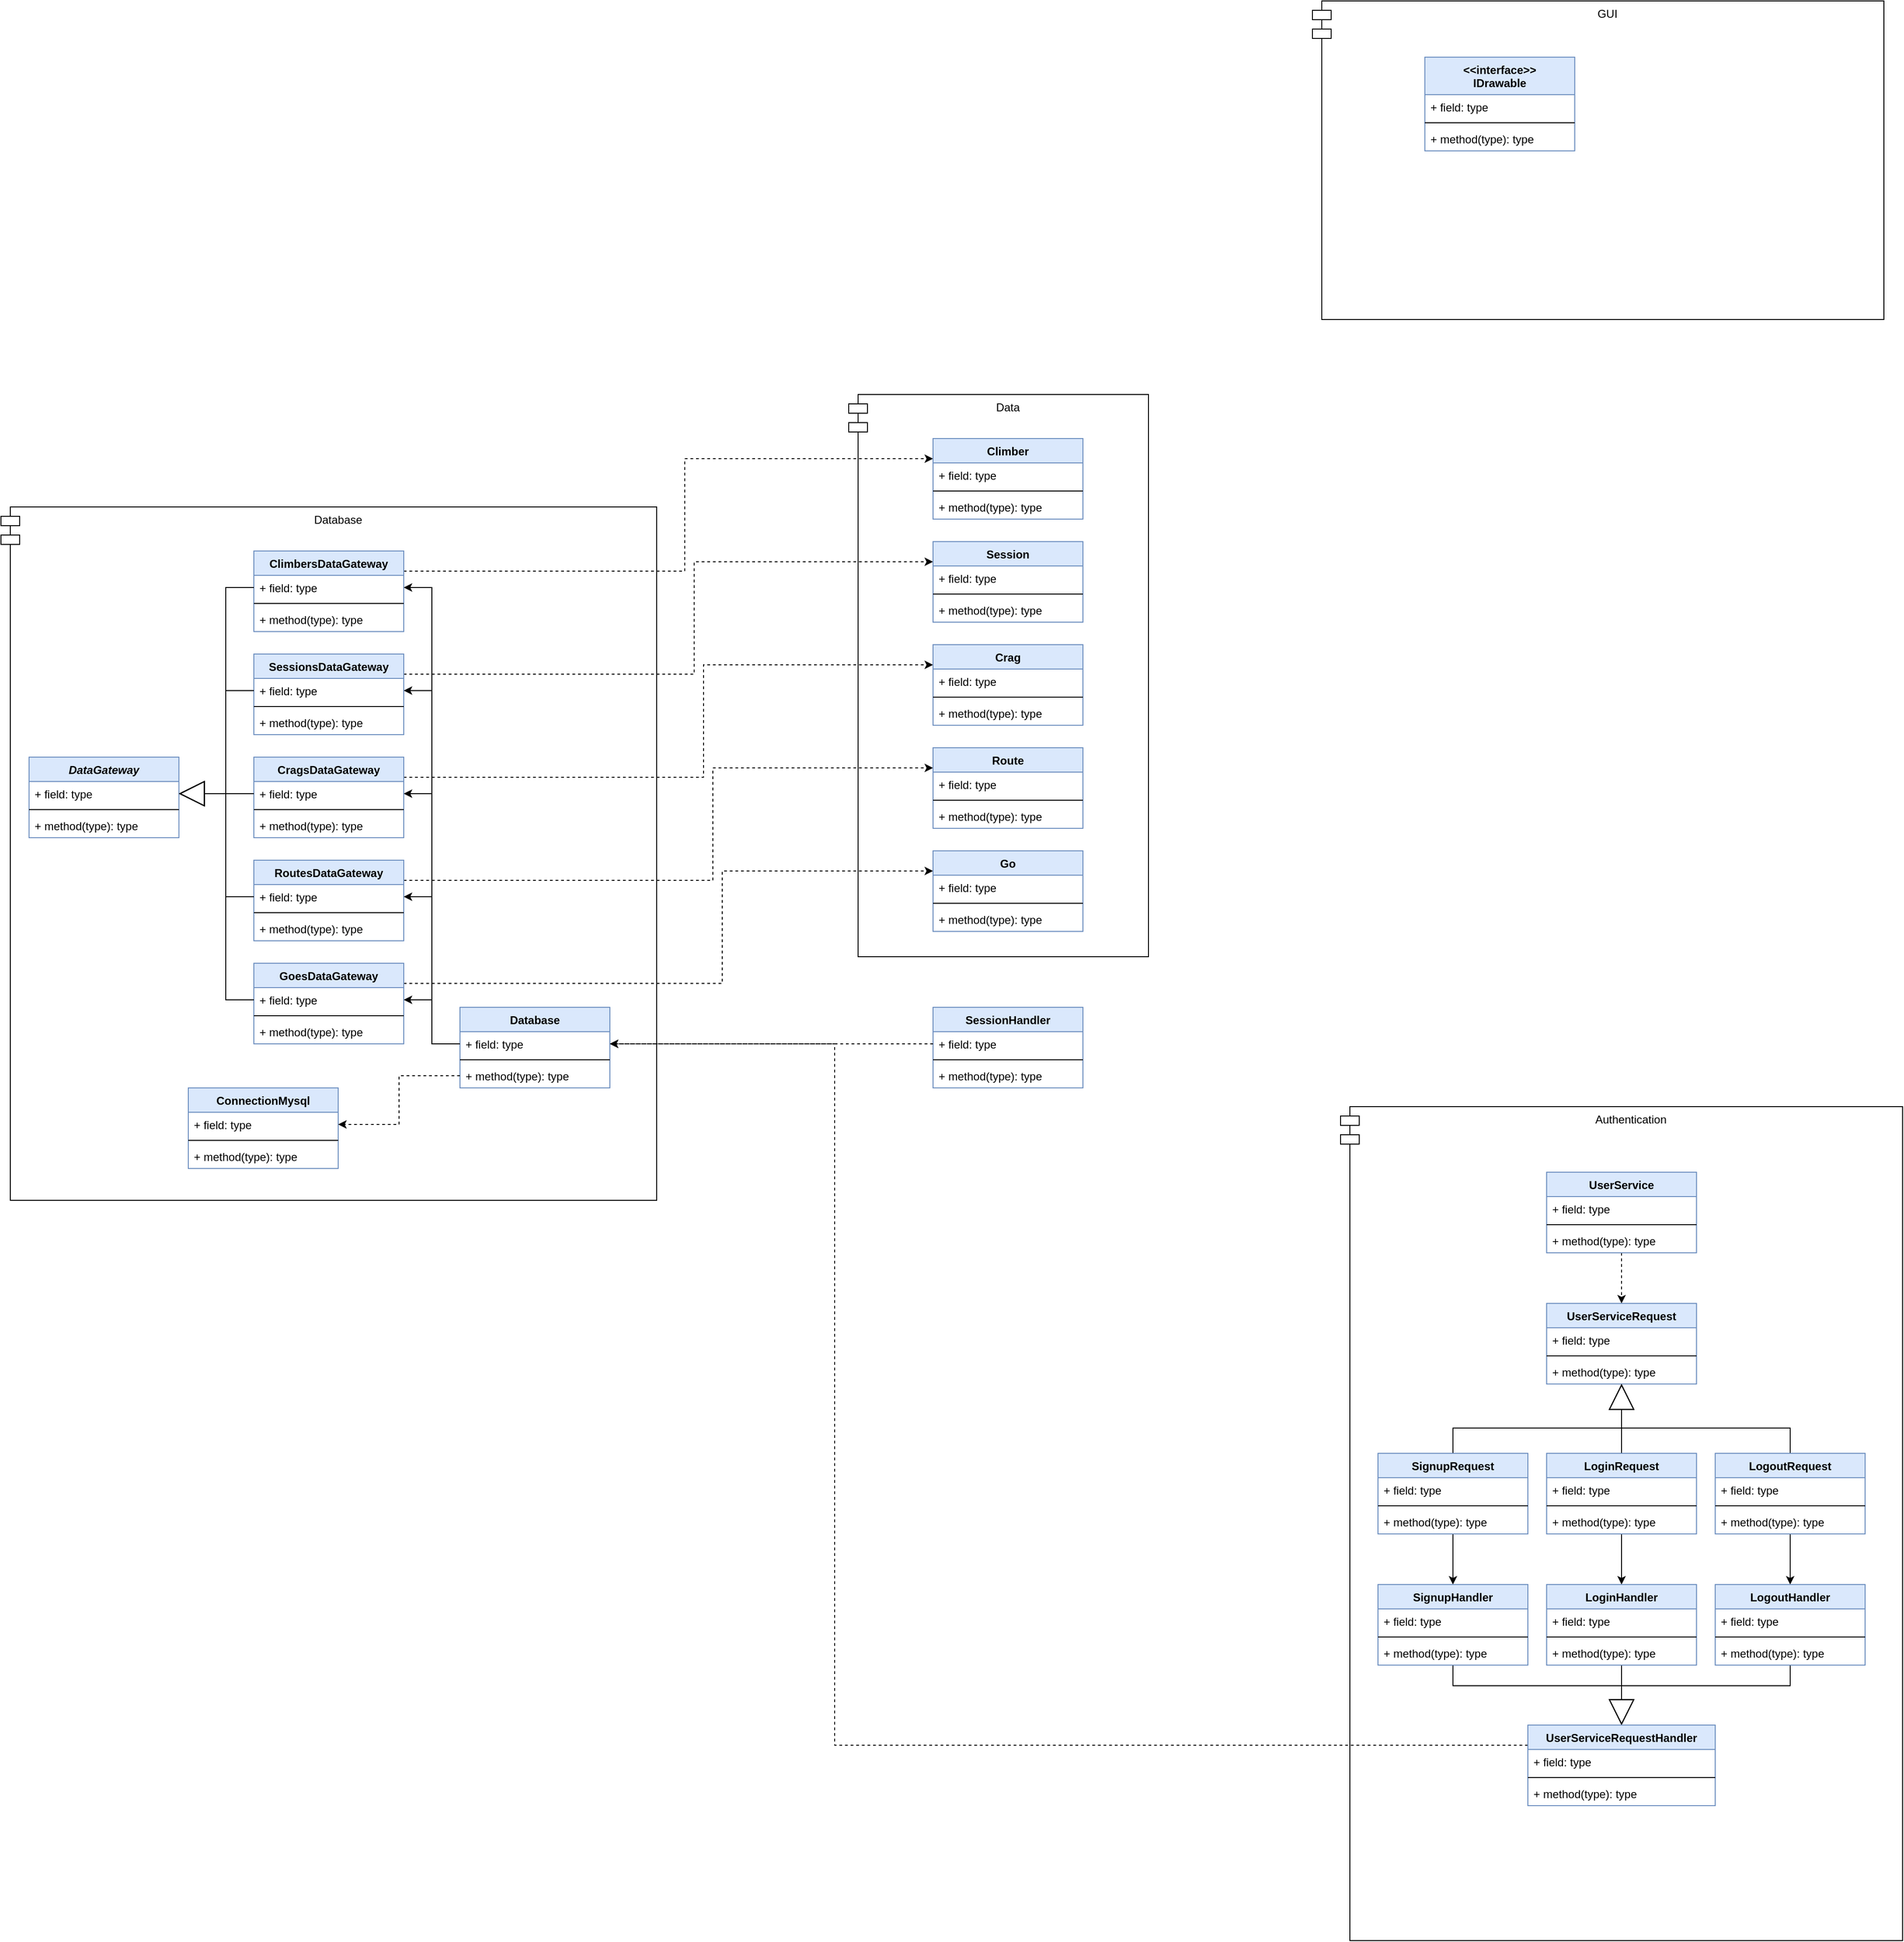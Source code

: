 <mxfile version="15.8.4" type="device"><diagram id="4JObgQj2p5m1j5Q_oJ6V" name="Page-1"><mxGraphModel dx="1673" dy="2165" grid="1" gridSize="10" guides="1" tooltips="1" connect="1" arrows="1" fold="1" page="1" pageScale="1" pageWidth="850" pageHeight="1100" math="0" shadow="0"><root><mxCell id="0"/><mxCell id="1" parent="0"/><mxCell id="AR2UpIJxmy1bKvxdWXGc-30" value="Authentication" style="shape=module;align=left;spacingLeft=20;align=center;verticalAlign=top;" vertex="1" parent="1"><mxGeometry x="1480" y="880" width="600" height="890" as="geometry"/></mxCell><mxCell id="R24KRd5mJCclNhq1jbsM-69" value="Data" style="shape=module;align=left;spacingLeft=20;align=center;verticalAlign=top;" parent="1" vertex="1"><mxGeometry x="955" y="120" width="320" height="600" as="geometry"/></mxCell><mxCell id="R24KRd5mJCclNhq1jbsM-46" value="Database" style="shape=module;align=left;spacingLeft=20;align=center;verticalAlign=top;" parent="1" vertex="1"><mxGeometry x="50" y="240" width="700" height="740" as="geometry"/></mxCell><mxCell id="R24KRd5mJCclNhq1jbsM-1" value="ConnectionMysql" style="swimlane;fontStyle=1;align=center;verticalAlign=top;childLayout=stackLayout;horizontal=1;startSize=26;horizontalStack=0;resizeParent=1;resizeParentMax=0;resizeLast=0;collapsible=1;marginBottom=0;fillColor=#dae8fc;strokeColor=#6c8ebf;" parent="1" vertex="1"><mxGeometry x="250" y="860" width="160" height="86" as="geometry"/></mxCell><mxCell id="R24KRd5mJCclNhq1jbsM-2" value="+ field: type" style="text;strokeColor=none;fillColor=none;align=left;verticalAlign=top;spacingLeft=4;spacingRight=4;overflow=hidden;rotatable=0;points=[[0,0.5],[1,0.5]];portConstraint=eastwest;" parent="R24KRd5mJCclNhq1jbsM-1" vertex="1"><mxGeometry y="26" width="160" height="26" as="geometry"/></mxCell><mxCell id="R24KRd5mJCclNhq1jbsM-3" value="" style="line;strokeWidth=1;fillColor=none;align=left;verticalAlign=middle;spacingTop=-1;spacingLeft=3;spacingRight=3;rotatable=0;labelPosition=right;points=[];portConstraint=eastwest;" parent="R24KRd5mJCclNhq1jbsM-1" vertex="1"><mxGeometry y="52" width="160" height="8" as="geometry"/></mxCell><mxCell id="R24KRd5mJCclNhq1jbsM-4" value="+ method(type): type" style="text;strokeColor=none;fillColor=none;align=left;verticalAlign=top;spacingLeft=4;spacingRight=4;overflow=hidden;rotatable=0;points=[[0,0.5],[1,0.5]];portConstraint=eastwest;" parent="R24KRd5mJCclNhq1jbsM-1" vertex="1"><mxGeometry y="60" width="160" height="26" as="geometry"/></mxCell><mxCell id="R24KRd5mJCclNhq1jbsM-5" value="DataGateway" style="swimlane;fontStyle=3;align=center;verticalAlign=top;childLayout=stackLayout;horizontal=1;startSize=26;horizontalStack=0;resizeParent=1;resizeParentMax=0;resizeLast=0;collapsible=1;marginBottom=0;fillColor=#dae8fc;strokeColor=#6c8ebf;" parent="1" vertex="1"><mxGeometry x="80" y="507" width="160" height="86" as="geometry"/></mxCell><mxCell id="R24KRd5mJCclNhq1jbsM-6" value="+ field: type" style="text;strokeColor=none;fillColor=none;align=left;verticalAlign=top;spacingLeft=4;spacingRight=4;overflow=hidden;rotatable=0;points=[[0,0.5],[1,0.5]];portConstraint=eastwest;" parent="R24KRd5mJCclNhq1jbsM-5" vertex="1"><mxGeometry y="26" width="160" height="26" as="geometry"/></mxCell><mxCell id="R24KRd5mJCclNhq1jbsM-7" value="" style="line;strokeWidth=1;fillColor=none;align=left;verticalAlign=middle;spacingTop=-1;spacingLeft=3;spacingRight=3;rotatable=0;labelPosition=right;points=[];portConstraint=eastwest;" parent="R24KRd5mJCclNhq1jbsM-5" vertex="1"><mxGeometry y="52" width="160" height="8" as="geometry"/></mxCell><mxCell id="R24KRd5mJCclNhq1jbsM-8" value="+ method(type): type" style="text;strokeColor=none;fillColor=none;align=left;verticalAlign=top;spacingLeft=4;spacingRight=4;overflow=hidden;rotatable=0;points=[[0,0.5],[1,0.5]];portConstraint=eastwest;" parent="R24KRd5mJCclNhq1jbsM-5" vertex="1"><mxGeometry y="60" width="160" height="26" as="geometry"/></mxCell><mxCell id="R24KRd5mJCclNhq1jbsM-80" style="edgeStyle=orthogonalEdgeStyle;rounded=0;orthogonalLoop=1;jettySize=auto;html=1;exitX=1;exitY=0.25;exitDx=0;exitDy=0;entryX=0;entryY=0.25;entryDx=0;entryDy=0;dashed=1;endArrow=classic;endFill=1;endSize=6;" parent="1" source="R24KRd5mJCclNhq1jbsM-9" target="R24KRd5mJCclNhq1jbsM-49" edge="1"><mxGeometry relative="1" as="geometry"><Array as="points"><mxPoint x="780" y="309"/><mxPoint x="780" y="189"/></Array></mxGeometry></mxCell><mxCell id="R24KRd5mJCclNhq1jbsM-9" value="ClimbersDataGateway" style="swimlane;fontStyle=1;align=center;verticalAlign=top;childLayout=stackLayout;horizontal=1;startSize=26;horizontalStack=0;resizeParent=1;resizeParentMax=0;resizeLast=0;collapsible=1;marginBottom=0;fillColor=#dae8fc;strokeColor=#6c8ebf;" parent="1" vertex="1"><mxGeometry x="320" y="287" width="160" height="86" as="geometry"/></mxCell><mxCell id="R24KRd5mJCclNhq1jbsM-10" value="+ field: type" style="text;strokeColor=none;fillColor=none;align=left;verticalAlign=top;spacingLeft=4;spacingRight=4;overflow=hidden;rotatable=0;points=[[0,0.5],[1,0.5]];portConstraint=eastwest;" parent="R24KRd5mJCclNhq1jbsM-9" vertex="1"><mxGeometry y="26" width="160" height="26" as="geometry"/></mxCell><mxCell id="R24KRd5mJCclNhq1jbsM-11" value="" style="line;strokeWidth=1;fillColor=none;align=left;verticalAlign=middle;spacingTop=-1;spacingLeft=3;spacingRight=3;rotatable=0;labelPosition=right;points=[];portConstraint=eastwest;" parent="R24KRd5mJCclNhq1jbsM-9" vertex="1"><mxGeometry y="52" width="160" height="8" as="geometry"/></mxCell><mxCell id="R24KRd5mJCclNhq1jbsM-12" value="+ method(type): type" style="text;strokeColor=none;fillColor=none;align=left;verticalAlign=top;spacingLeft=4;spacingRight=4;overflow=hidden;rotatable=0;points=[[0,0.5],[1,0.5]];portConstraint=eastwest;" parent="R24KRd5mJCclNhq1jbsM-9" vertex="1"><mxGeometry y="60" width="160" height="26" as="geometry"/></mxCell><mxCell id="R24KRd5mJCclNhq1jbsM-79" style="edgeStyle=orthogonalEdgeStyle;rounded=0;orthogonalLoop=1;jettySize=auto;html=1;exitX=1;exitY=0.25;exitDx=0;exitDy=0;entryX=0;entryY=0.25;entryDx=0;entryDy=0;dashed=1;endArrow=classic;endFill=1;endSize=6;" parent="1" source="R24KRd5mJCclNhq1jbsM-13" target="R24KRd5mJCclNhq1jbsM-53" edge="1"><mxGeometry relative="1" as="geometry"><Array as="points"><mxPoint x="790" y="419"/><mxPoint x="790" y="299"/></Array></mxGeometry></mxCell><mxCell id="R24KRd5mJCclNhq1jbsM-13" value="SessionsDataGateway" style="swimlane;fontStyle=1;align=center;verticalAlign=top;childLayout=stackLayout;horizontal=1;startSize=26;horizontalStack=0;resizeParent=1;resizeParentMax=0;resizeLast=0;collapsible=1;marginBottom=0;fillColor=#dae8fc;strokeColor=#6c8ebf;" parent="1" vertex="1"><mxGeometry x="320" y="397" width="160" height="86" as="geometry"/></mxCell><mxCell id="R24KRd5mJCclNhq1jbsM-14" value="+ field: type" style="text;strokeColor=none;fillColor=none;align=left;verticalAlign=top;spacingLeft=4;spacingRight=4;overflow=hidden;rotatable=0;points=[[0,0.5],[1,0.5]];portConstraint=eastwest;" parent="R24KRd5mJCclNhq1jbsM-13" vertex="1"><mxGeometry y="26" width="160" height="26" as="geometry"/></mxCell><mxCell id="R24KRd5mJCclNhq1jbsM-15" value="" style="line;strokeWidth=1;fillColor=none;align=left;verticalAlign=middle;spacingTop=-1;spacingLeft=3;spacingRight=3;rotatable=0;labelPosition=right;points=[];portConstraint=eastwest;" parent="R24KRd5mJCclNhq1jbsM-13" vertex="1"><mxGeometry y="52" width="160" height="8" as="geometry"/></mxCell><mxCell id="R24KRd5mJCclNhq1jbsM-16" value="+ method(type): type" style="text;strokeColor=none;fillColor=none;align=left;verticalAlign=top;spacingLeft=4;spacingRight=4;overflow=hidden;rotatable=0;points=[[0,0.5],[1,0.5]];portConstraint=eastwest;" parent="R24KRd5mJCclNhq1jbsM-13" vertex="1"><mxGeometry y="60" width="160" height="26" as="geometry"/></mxCell><mxCell id="R24KRd5mJCclNhq1jbsM-78" style="edgeStyle=orthogonalEdgeStyle;rounded=0;orthogonalLoop=1;jettySize=auto;html=1;exitX=1;exitY=0.25;exitDx=0;exitDy=0;entryX=0;entryY=0.25;entryDx=0;entryDy=0;dashed=1;endArrow=classic;endFill=1;endSize=6;" parent="1" source="R24KRd5mJCclNhq1jbsM-18" target="R24KRd5mJCclNhq1jbsM-57" edge="1"><mxGeometry relative="1" as="geometry"><Array as="points"><mxPoint x="800" y="529"/><mxPoint x="800" y="409"/></Array></mxGeometry></mxCell><mxCell id="R24KRd5mJCclNhq1jbsM-18" value="CragsDataGateway" style="swimlane;fontStyle=1;align=center;verticalAlign=top;childLayout=stackLayout;horizontal=1;startSize=26;horizontalStack=0;resizeParent=1;resizeParentMax=0;resizeLast=0;collapsible=1;marginBottom=0;fillColor=#dae8fc;strokeColor=#6c8ebf;" parent="1" vertex="1"><mxGeometry x="320" y="507" width="160" height="86" as="geometry"/></mxCell><mxCell id="R24KRd5mJCclNhq1jbsM-19" value="+ field: type" style="text;strokeColor=none;fillColor=none;align=left;verticalAlign=top;spacingLeft=4;spacingRight=4;overflow=hidden;rotatable=0;points=[[0,0.5],[1,0.5]];portConstraint=eastwest;" parent="R24KRd5mJCclNhq1jbsM-18" vertex="1"><mxGeometry y="26" width="160" height="26" as="geometry"/></mxCell><mxCell id="R24KRd5mJCclNhq1jbsM-20" value="" style="line;strokeWidth=1;fillColor=none;align=left;verticalAlign=middle;spacingTop=-1;spacingLeft=3;spacingRight=3;rotatable=0;labelPosition=right;points=[];portConstraint=eastwest;" parent="R24KRd5mJCclNhq1jbsM-18" vertex="1"><mxGeometry y="52" width="160" height="8" as="geometry"/></mxCell><mxCell id="R24KRd5mJCclNhq1jbsM-21" value="+ method(type): type" style="text;strokeColor=none;fillColor=none;align=left;verticalAlign=top;spacingLeft=4;spacingRight=4;overflow=hidden;rotatable=0;points=[[0,0.5],[1,0.5]];portConstraint=eastwest;" parent="R24KRd5mJCclNhq1jbsM-18" vertex="1"><mxGeometry y="60" width="160" height="26" as="geometry"/></mxCell><mxCell id="R24KRd5mJCclNhq1jbsM-77" style="edgeStyle=orthogonalEdgeStyle;rounded=0;orthogonalLoop=1;jettySize=auto;html=1;exitX=1;exitY=0.25;exitDx=0;exitDy=0;entryX=0;entryY=0.25;entryDx=0;entryDy=0;dashed=1;endArrow=classic;endFill=1;endSize=6;" parent="1" source="R24KRd5mJCclNhq1jbsM-22" target="R24KRd5mJCclNhq1jbsM-61" edge="1"><mxGeometry relative="1" as="geometry"><Array as="points"><mxPoint x="810" y="639"/><mxPoint x="810" y="519"/></Array></mxGeometry></mxCell><mxCell id="R24KRd5mJCclNhq1jbsM-22" value="RoutesDataGateway" style="swimlane;fontStyle=1;align=center;verticalAlign=top;childLayout=stackLayout;horizontal=1;startSize=26;horizontalStack=0;resizeParent=1;resizeParentMax=0;resizeLast=0;collapsible=1;marginBottom=0;fillColor=#dae8fc;strokeColor=#6c8ebf;" parent="1" vertex="1"><mxGeometry x="320" y="617" width="160" height="86" as="geometry"/></mxCell><mxCell id="R24KRd5mJCclNhq1jbsM-23" value="+ field: type" style="text;strokeColor=none;fillColor=none;align=left;verticalAlign=top;spacingLeft=4;spacingRight=4;overflow=hidden;rotatable=0;points=[[0,0.5],[1,0.5]];portConstraint=eastwest;" parent="R24KRd5mJCclNhq1jbsM-22" vertex="1"><mxGeometry y="26" width="160" height="26" as="geometry"/></mxCell><mxCell id="R24KRd5mJCclNhq1jbsM-24" value="" style="line;strokeWidth=1;fillColor=none;align=left;verticalAlign=middle;spacingTop=-1;spacingLeft=3;spacingRight=3;rotatable=0;labelPosition=right;points=[];portConstraint=eastwest;" parent="R24KRd5mJCclNhq1jbsM-22" vertex="1"><mxGeometry y="52" width="160" height="8" as="geometry"/></mxCell><mxCell id="R24KRd5mJCclNhq1jbsM-25" value="+ method(type): type" style="text;strokeColor=none;fillColor=none;align=left;verticalAlign=top;spacingLeft=4;spacingRight=4;overflow=hidden;rotatable=0;points=[[0,0.5],[1,0.5]];portConstraint=eastwest;" parent="R24KRd5mJCclNhq1jbsM-22" vertex="1"><mxGeometry y="60" width="160" height="26" as="geometry"/></mxCell><mxCell id="R24KRd5mJCclNhq1jbsM-76" style="edgeStyle=orthogonalEdgeStyle;rounded=0;orthogonalLoop=1;jettySize=auto;html=1;exitX=1;exitY=0.25;exitDx=0;exitDy=0;entryX=0;entryY=0.25;entryDx=0;entryDy=0;endArrow=classic;endFill=1;endSize=6;dashed=1;" parent="1" source="R24KRd5mJCclNhq1jbsM-26" target="R24KRd5mJCclNhq1jbsM-65" edge="1"><mxGeometry relative="1" as="geometry"><Array as="points"><mxPoint x="820" y="749"/><mxPoint x="820" y="629"/></Array></mxGeometry></mxCell><mxCell id="R24KRd5mJCclNhq1jbsM-26" value="GoesDataGateway" style="swimlane;fontStyle=1;align=center;verticalAlign=top;childLayout=stackLayout;horizontal=1;startSize=26;horizontalStack=0;resizeParent=1;resizeParentMax=0;resizeLast=0;collapsible=1;marginBottom=0;fillColor=#dae8fc;strokeColor=#6c8ebf;" parent="1" vertex="1"><mxGeometry x="320" y="727" width="160" height="86" as="geometry"/></mxCell><mxCell id="R24KRd5mJCclNhq1jbsM-27" value="+ field: type" style="text;strokeColor=none;fillColor=none;align=left;verticalAlign=top;spacingLeft=4;spacingRight=4;overflow=hidden;rotatable=0;points=[[0,0.5],[1,0.5]];portConstraint=eastwest;" parent="R24KRd5mJCclNhq1jbsM-26" vertex="1"><mxGeometry y="26" width="160" height="26" as="geometry"/></mxCell><mxCell id="R24KRd5mJCclNhq1jbsM-28" value="" style="line;strokeWidth=1;fillColor=none;align=left;verticalAlign=middle;spacingTop=-1;spacingLeft=3;spacingRight=3;rotatable=0;labelPosition=right;points=[];portConstraint=eastwest;" parent="R24KRd5mJCclNhq1jbsM-26" vertex="1"><mxGeometry y="52" width="160" height="8" as="geometry"/></mxCell><mxCell id="R24KRd5mJCclNhq1jbsM-29" value="+ method(type): type" style="text;strokeColor=none;fillColor=none;align=left;verticalAlign=top;spacingLeft=4;spacingRight=4;overflow=hidden;rotatable=0;points=[[0,0.5],[1,0.5]];portConstraint=eastwest;" parent="R24KRd5mJCclNhq1jbsM-26" vertex="1"><mxGeometry y="60" width="160" height="26" as="geometry"/></mxCell><mxCell id="R24KRd5mJCclNhq1jbsM-30" value="Database" style="swimlane;fontStyle=1;align=center;verticalAlign=top;childLayout=stackLayout;horizontal=1;startSize=26;horizontalStack=0;resizeParent=1;resizeParentMax=0;resizeLast=0;collapsible=1;marginBottom=0;fillColor=#dae8fc;strokeColor=#6c8ebf;" parent="1" vertex="1"><mxGeometry x="540" y="774" width="160" height="86" as="geometry"/></mxCell><mxCell id="R24KRd5mJCclNhq1jbsM-31" value="+ field: type" style="text;strokeColor=none;fillColor=none;align=left;verticalAlign=top;spacingLeft=4;spacingRight=4;overflow=hidden;rotatable=0;points=[[0,0.5],[1,0.5]];portConstraint=eastwest;" parent="R24KRd5mJCclNhq1jbsM-30" vertex="1"><mxGeometry y="26" width="160" height="26" as="geometry"/></mxCell><mxCell id="R24KRd5mJCclNhq1jbsM-32" value="" style="line;strokeWidth=1;fillColor=none;align=left;verticalAlign=middle;spacingTop=-1;spacingLeft=3;spacingRight=3;rotatable=0;labelPosition=right;points=[];portConstraint=eastwest;" parent="R24KRd5mJCclNhq1jbsM-30" vertex="1"><mxGeometry y="52" width="160" height="8" as="geometry"/></mxCell><mxCell id="R24KRd5mJCclNhq1jbsM-33" value="+ method(type): type" style="text;strokeColor=none;fillColor=none;align=left;verticalAlign=top;spacingLeft=4;spacingRight=4;overflow=hidden;rotatable=0;points=[[0,0.5],[1,0.5]];portConstraint=eastwest;" parent="R24KRd5mJCclNhq1jbsM-30" vertex="1"><mxGeometry y="60" width="160" height="26" as="geometry"/></mxCell><mxCell id="R24KRd5mJCclNhq1jbsM-34" style="edgeStyle=orthogonalEdgeStyle;rounded=0;orthogonalLoop=1;jettySize=auto;html=1;exitX=0;exitY=0.5;exitDx=0;exitDy=0;entryX=1;entryY=0.5;entryDx=0;entryDy=0;endArrow=block;endFill=0;endSize=25;" parent="1" source="R24KRd5mJCclNhq1jbsM-10" target="R24KRd5mJCclNhq1jbsM-6" edge="1"><mxGeometry relative="1" as="geometry"/></mxCell><mxCell id="R24KRd5mJCclNhq1jbsM-35" style="edgeStyle=orthogonalEdgeStyle;rounded=0;orthogonalLoop=1;jettySize=auto;html=1;exitX=0;exitY=0.5;exitDx=0;exitDy=0;entryX=1;entryY=0.5;entryDx=0;entryDy=0;endArrow=block;endFill=0;endSize=25;" parent="1" source="R24KRd5mJCclNhq1jbsM-14" target="R24KRd5mJCclNhq1jbsM-6" edge="1"><mxGeometry relative="1" as="geometry"/></mxCell><mxCell id="R24KRd5mJCclNhq1jbsM-36" style="edgeStyle=orthogonalEdgeStyle;rounded=0;orthogonalLoop=1;jettySize=auto;html=1;exitX=0;exitY=0.5;exitDx=0;exitDy=0;endArrow=block;endFill=0;endSize=25;" parent="1" source="R24KRd5mJCclNhq1jbsM-19" edge="1"><mxGeometry relative="1" as="geometry"><mxPoint x="240" y="546" as="targetPoint"/></mxGeometry></mxCell><mxCell id="R24KRd5mJCclNhq1jbsM-37" style="edgeStyle=orthogonalEdgeStyle;rounded=0;orthogonalLoop=1;jettySize=auto;html=1;exitX=0;exitY=0.5;exitDx=0;exitDy=0;endArrow=block;endFill=0;endSize=25;" parent="1" source="R24KRd5mJCclNhq1jbsM-23" target="R24KRd5mJCclNhq1jbsM-6" edge="1"><mxGeometry relative="1" as="geometry"/></mxCell><mxCell id="R24KRd5mJCclNhq1jbsM-38" style="edgeStyle=orthogonalEdgeStyle;rounded=0;orthogonalLoop=1;jettySize=auto;html=1;exitX=0;exitY=0.5;exitDx=0;exitDy=0;endArrow=block;endFill=0;endSize=25;" parent="1" source="R24KRd5mJCclNhq1jbsM-27" target="R24KRd5mJCclNhq1jbsM-6" edge="1"><mxGeometry relative="1" as="geometry"/></mxCell><mxCell id="R24KRd5mJCclNhq1jbsM-40" style="edgeStyle=orthogonalEdgeStyle;rounded=0;orthogonalLoop=1;jettySize=auto;html=1;exitX=0;exitY=0.5;exitDx=0;exitDy=0;entryX=1;entryY=0.5;entryDx=0;entryDy=0;endArrow=classic;endFill=1;endSize=6;" parent="1" source="R24KRd5mJCclNhq1jbsM-31" target="R24KRd5mJCclNhq1jbsM-10" edge="1"><mxGeometry relative="1" as="geometry"/></mxCell><mxCell id="R24KRd5mJCclNhq1jbsM-41" style="edgeStyle=orthogonalEdgeStyle;rounded=0;orthogonalLoop=1;jettySize=auto;html=1;exitX=0;exitY=0.5;exitDx=0;exitDy=0;entryX=1;entryY=0.5;entryDx=0;entryDy=0;endArrow=classic;endFill=1;endSize=6;" parent="1" source="R24KRd5mJCclNhq1jbsM-31" target="R24KRd5mJCclNhq1jbsM-14" edge="1"><mxGeometry relative="1" as="geometry"/></mxCell><mxCell id="R24KRd5mJCclNhq1jbsM-42" style="edgeStyle=orthogonalEdgeStyle;rounded=0;orthogonalLoop=1;jettySize=auto;html=1;exitX=0;exitY=0.5;exitDx=0;exitDy=0;entryX=1;entryY=0.5;entryDx=0;entryDy=0;endArrow=classic;endFill=1;endSize=6;" parent="1" source="R24KRd5mJCclNhq1jbsM-31" target="R24KRd5mJCclNhq1jbsM-19" edge="1"><mxGeometry relative="1" as="geometry"/></mxCell><mxCell id="R24KRd5mJCclNhq1jbsM-43" style="edgeStyle=orthogonalEdgeStyle;rounded=0;orthogonalLoop=1;jettySize=auto;html=1;exitX=0;exitY=0.5;exitDx=0;exitDy=0;entryX=1;entryY=0.5;entryDx=0;entryDy=0;endArrow=classic;endFill=1;endSize=6;" parent="1" source="R24KRd5mJCclNhq1jbsM-31" target="R24KRd5mJCclNhq1jbsM-23" edge="1"><mxGeometry relative="1" as="geometry"/></mxCell><mxCell id="R24KRd5mJCclNhq1jbsM-44" style="edgeStyle=orthogonalEdgeStyle;rounded=0;orthogonalLoop=1;jettySize=auto;html=1;exitX=0;exitY=0.5;exitDx=0;exitDy=0;entryX=1;entryY=0.5;entryDx=0;entryDy=0;endArrow=classic;endFill=1;endSize=6;" parent="1" source="R24KRd5mJCclNhq1jbsM-31" target="R24KRd5mJCclNhq1jbsM-27" edge="1"><mxGeometry relative="1" as="geometry"/></mxCell><mxCell id="R24KRd5mJCclNhq1jbsM-49" value="Climber" style="swimlane;fontStyle=1;align=center;verticalAlign=top;childLayout=stackLayout;horizontal=1;startSize=26;horizontalStack=0;resizeParent=1;resizeParentMax=0;resizeLast=0;collapsible=1;marginBottom=0;fillColor=#dae8fc;strokeColor=#6c8ebf;" parent="1" vertex="1"><mxGeometry x="1045" y="167" width="160" height="86" as="geometry"/></mxCell><mxCell id="R24KRd5mJCclNhq1jbsM-50" value="+ field: type" style="text;strokeColor=none;fillColor=none;align=left;verticalAlign=top;spacingLeft=4;spacingRight=4;overflow=hidden;rotatable=0;points=[[0,0.5],[1,0.5]];portConstraint=eastwest;" parent="R24KRd5mJCclNhq1jbsM-49" vertex="1"><mxGeometry y="26" width="160" height="26" as="geometry"/></mxCell><mxCell id="R24KRd5mJCclNhq1jbsM-51" value="" style="line;strokeWidth=1;fillColor=none;align=left;verticalAlign=middle;spacingTop=-1;spacingLeft=3;spacingRight=3;rotatable=0;labelPosition=right;points=[];portConstraint=eastwest;" parent="R24KRd5mJCclNhq1jbsM-49" vertex="1"><mxGeometry y="52" width="160" height="8" as="geometry"/></mxCell><mxCell id="R24KRd5mJCclNhq1jbsM-52" value="+ method(type): type" style="text;strokeColor=none;fillColor=none;align=left;verticalAlign=top;spacingLeft=4;spacingRight=4;overflow=hidden;rotatable=0;points=[[0,0.5],[1,0.5]];portConstraint=eastwest;" parent="R24KRd5mJCclNhq1jbsM-49" vertex="1"><mxGeometry y="60" width="160" height="26" as="geometry"/></mxCell><mxCell id="R24KRd5mJCclNhq1jbsM-53" value="Session" style="swimlane;fontStyle=1;align=center;verticalAlign=top;childLayout=stackLayout;horizontal=1;startSize=26;horizontalStack=0;resizeParent=1;resizeParentMax=0;resizeLast=0;collapsible=1;marginBottom=0;fillColor=#dae8fc;strokeColor=#6c8ebf;" parent="1" vertex="1"><mxGeometry x="1045" y="277" width="160" height="86" as="geometry"/></mxCell><mxCell id="R24KRd5mJCclNhq1jbsM-54" value="+ field: type" style="text;strokeColor=none;fillColor=none;align=left;verticalAlign=top;spacingLeft=4;spacingRight=4;overflow=hidden;rotatable=0;points=[[0,0.5],[1,0.5]];portConstraint=eastwest;" parent="R24KRd5mJCclNhq1jbsM-53" vertex="1"><mxGeometry y="26" width="160" height="26" as="geometry"/></mxCell><mxCell id="R24KRd5mJCclNhq1jbsM-55" value="" style="line;strokeWidth=1;fillColor=none;align=left;verticalAlign=middle;spacingTop=-1;spacingLeft=3;spacingRight=3;rotatable=0;labelPosition=right;points=[];portConstraint=eastwest;" parent="R24KRd5mJCclNhq1jbsM-53" vertex="1"><mxGeometry y="52" width="160" height="8" as="geometry"/></mxCell><mxCell id="R24KRd5mJCclNhq1jbsM-56" value="+ method(type): type" style="text;strokeColor=none;fillColor=none;align=left;verticalAlign=top;spacingLeft=4;spacingRight=4;overflow=hidden;rotatable=0;points=[[0,0.5],[1,0.5]];portConstraint=eastwest;" parent="R24KRd5mJCclNhq1jbsM-53" vertex="1"><mxGeometry y="60" width="160" height="26" as="geometry"/></mxCell><mxCell id="R24KRd5mJCclNhq1jbsM-57" value="Crag" style="swimlane;fontStyle=1;align=center;verticalAlign=top;childLayout=stackLayout;horizontal=1;startSize=26;horizontalStack=0;resizeParent=1;resizeParentMax=0;resizeLast=0;collapsible=1;marginBottom=0;fillColor=#dae8fc;strokeColor=#6c8ebf;" parent="1" vertex="1"><mxGeometry x="1045" y="387" width="160" height="86" as="geometry"/></mxCell><mxCell id="R24KRd5mJCclNhq1jbsM-58" value="+ field: type" style="text;strokeColor=none;fillColor=none;align=left;verticalAlign=top;spacingLeft=4;spacingRight=4;overflow=hidden;rotatable=0;points=[[0,0.5],[1,0.5]];portConstraint=eastwest;" parent="R24KRd5mJCclNhq1jbsM-57" vertex="1"><mxGeometry y="26" width="160" height="26" as="geometry"/></mxCell><mxCell id="R24KRd5mJCclNhq1jbsM-59" value="" style="line;strokeWidth=1;fillColor=none;align=left;verticalAlign=middle;spacingTop=-1;spacingLeft=3;spacingRight=3;rotatable=0;labelPosition=right;points=[];portConstraint=eastwest;" parent="R24KRd5mJCclNhq1jbsM-57" vertex="1"><mxGeometry y="52" width="160" height="8" as="geometry"/></mxCell><mxCell id="R24KRd5mJCclNhq1jbsM-60" value="+ method(type): type" style="text;strokeColor=none;fillColor=none;align=left;verticalAlign=top;spacingLeft=4;spacingRight=4;overflow=hidden;rotatable=0;points=[[0,0.5],[1,0.5]];portConstraint=eastwest;" parent="R24KRd5mJCclNhq1jbsM-57" vertex="1"><mxGeometry y="60" width="160" height="26" as="geometry"/></mxCell><mxCell id="R24KRd5mJCclNhq1jbsM-61" value="Route" style="swimlane;fontStyle=1;align=center;verticalAlign=top;childLayout=stackLayout;horizontal=1;startSize=26;horizontalStack=0;resizeParent=1;resizeParentMax=0;resizeLast=0;collapsible=1;marginBottom=0;fillColor=#dae8fc;strokeColor=#6c8ebf;" parent="1" vertex="1"><mxGeometry x="1045" y="497" width="160" height="86" as="geometry"/></mxCell><mxCell id="R24KRd5mJCclNhq1jbsM-62" value="+ field: type" style="text;strokeColor=none;fillColor=none;align=left;verticalAlign=top;spacingLeft=4;spacingRight=4;overflow=hidden;rotatable=0;points=[[0,0.5],[1,0.5]];portConstraint=eastwest;" parent="R24KRd5mJCclNhq1jbsM-61" vertex="1"><mxGeometry y="26" width="160" height="26" as="geometry"/></mxCell><mxCell id="R24KRd5mJCclNhq1jbsM-63" value="" style="line;strokeWidth=1;fillColor=none;align=left;verticalAlign=middle;spacingTop=-1;spacingLeft=3;spacingRight=3;rotatable=0;labelPosition=right;points=[];portConstraint=eastwest;" parent="R24KRd5mJCclNhq1jbsM-61" vertex="1"><mxGeometry y="52" width="160" height="8" as="geometry"/></mxCell><mxCell id="R24KRd5mJCclNhq1jbsM-64" value="+ method(type): type" style="text;strokeColor=none;fillColor=none;align=left;verticalAlign=top;spacingLeft=4;spacingRight=4;overflow=hidden;rotatable=0;points=[[0,0.5],[1,0.5]];portConstraint=eastwest;" parent="R24KRd5mJCclNhq1jbsM-61" vertex="1"><mxGeometry y="60" width="160" height="26" as="geometry"/></mxCell><mxCell id="R24KRd5mJCclNhq1jbsM-65" value="Go" style="swimlane;fontStyle=1;align=center;verticalAlign=top;childLayout=stackLayout;horizontal=1;startSize=26;horizontalStack=0;resizeParent=1;resizeParentMax=0;resizeLast=0;collapsible=1;marginBottom=0;fillColor=#dae8fc;strokeColor=#6c8ebf;" parent="1" vertex="1"><mxGeometry x="1045" y="607" width="160" height="86" as="geometry"/></mxCell><mxCell id="R24KRd5mJCclNhq1jbsM-66" value="+ field: type" style="text;strokeColor=none;fillColor=none;align=left;verticalAlign=top;spacingLeft=4;spacingRight=4;overflow=hidden;rotatable=0;points=[[0,0.5],[1,0.5]];portConstraint=eastwest;" parent="R24KRd5mJCclNhq1jbsM-65" vertex="1"><mxGeometry y="26" width="160" height="26" as="geometry"/></mxCell><mxCell id="R24KRd5mJCclNhq1jbsM-67" value="" style="line;strokeWidth=1;fillColor=none;align=left;verticalAlign=middle;spacingTop=-1;spacingLeft=3;spacingRight=3;rotatable=0;labelPosition=right;points=[];portConstraint=eastwest;" parent="R24KRd5mJCclNhq1jbsM-65" vertex="1"><mxGeometry y="52" width="160" height="8" as="geometry"/></mxCell><mxCell id="R24KRd5mJCclNhq1jbsM-68" value="+ method(type): type" style="text;strokeColor=none;fillColor=none;align=left;verticalAlign=top;spacingLeft=4;spacingRight=4;overflow=hidden;rotatable=0;points=[[0,0.5],[1,0.5]];portConstraint=eastwest;" parent="R24KRd5mJCclNhq1jbsM-65" vertex="1"><mxGeometry y="60" width="160" height="26" as="geometry"/></mxCell><mxCell id="R24KRd5mJCclNhq1jbsM-70" style="edgeStyle=orthogonalEdgeStyle;rounded=0;orthogonalLoop=1;jettySize=auto;html=1;exitX=0;exitY=0.5;exitDx=0;exitDy=0;dashed=1;endArrow=classic;endFill=1;endSize=6;" parent="1" source="R24KRd5mJCclNhq1jbsM-33" target="R24KRd5mJCclNhq1jbsM-2" edge="1"><mxGeometry relative="1" as="geometry"/></mxCell><mxCell id="R24KRd5mJCclNhq1jbsM-81" value="SessionHandler" style="swimlane;fontStyle=1;align=center;verticalAlign=top;childLayout=stackLayout;horizontal=1;startSize=26;horizontalStack=0;resizeParent=1;resizeParentMax=0;resizeLast=0;collapsible=1;marginBottom=0;fillColor=#dae8fc;strokeColor=#6c8ebf;" parent="1" vertex="1"><mxGeometry x="1045" y="774" width="160" height="86" as="geometry"/></mxCell><mxCell id="R24KRd5mJCclNhq1jbsM-82" value="+ field: type" style="text;strokeColor=none;fillColor=none;align=left;verticalAlign=top;spacingLeft=4;spacingRight=4;overflow=hidden;rotatable=0;points=[[0,0.5],[1,0.5]];portConstraint=eastwest;" parent="R24KRd5mJCclNhq1jbsM-81" vertex="1"><mxGeometry y="26" width="160" height="26" as="geometry"/></mxCell><mxCell id="R24KRd5mJCclNhq1jbsM-83" value="" style="line;strokeWidth=1;fillColor=none;align=left;verticalAlign=middle;spacingTop=-1;spacingLeft=3;spacingRight=3;rotatable=0;labelPosition=right;points=[];portConstraint=eastwest;" parent="R24KRd5mJCclNhq1jbsM-81" vertex="1"><mxGeometry y="52" width="160" height="8" as="geometry"/></mxCell><mxCell id="R24KRd5mJCclNhq1jbsM-84" value="+ method(type): type" style="text;strokeColor=none;fillColor=none;align=left;verticalAlign=top;spacingLeft=4;spacingRight=4;overflow=hidden;rotatable=0;points=[[0,0.5],[1,0.5]];portConstraint=eastwest;" parent="R24KRd5mJCclNhq1jbsM-81" vertex="1"><mxGeometry y="60" width="160" height="26" as="geometry"/></mxCell><mxCell id="R24KRd5mJCclNhq1jbsM-87" style="edgeStyle=orthogonalEdgeStyle;rounded=0;orthogonalLoop=1;jettySize=auto;html=1;exitX=0;exitY=0.5;exitDx=0;exitDy=0;entryX=1;entryY=0.5;entryDx=0;entryDy=0;dashed=1;endArrow=classic;endFill=1;endSize=6;" parent="1" source="R24KRd5mJCclNhq1jbsM-82" target="R24KRd5mJCclNhq1jbsM-31" edge="1"><mxGeometry relative="1" as="geometry"/></mxCell><mxCell id="R24KRd5mJCclNhq1jbsM-88" value="GUI" style="shape=module;align=left;spacingLeft=20;align=center;verticalAlign=top;" parent="1" vertex="1"><mxGeometry x="1450" y="-300" width="610" height="340" as="geometry"/></mxCell><mxCell id="R24KRd5mJCclNhq1jbsM-89" value="&lt;&lt;interface&gt;&gt;&#10;IDrawable&#10;" style="swimlane;fontStyle=1;align=center;verticalAlign=top;childLayout=stackLayout;horizontal=1;startSize=40;horizontalStack=0;resizeParent=1;resizeParentMax=0;resizeLast=0;collapsible=1;marginBottom=0;fillColor=#dae8fc;strokeColor=#6c8ebf;" parent="1" vertex="1"><mxGeometry x="1570" y="-240" width="160" height="100" as="geometry"/></mxCell><mxCell id="R24KRd5mJCclNhq1jbsM-90" value="+ field: type" style="text;strokeColor=none;fillColor=none;align=left;verticalAlign=top;spacingLeft=4;spacingRight=4;overflow=hidden;rotatable=0;points=[[0,0.5],[1,0.5]];portConstraint=eastwest;" parent="R24KRd5mJCclNhq1jbsM-89" vertex="1"><mxGeometry y="40" width="160" height="26" as="geometry"/></mxCell><mxCell id="R24KRd5mJCclNhq1jbsM-91" value="" style="line;strokeWidth=1;fillColor=none;align=left;verticalAlign=middle;spacingTop=-1;spacingLeft=3;spacingRight=3;rotatable=0;labelPosition=right;points=[];portConstraint=eastwest;" parent="R24KRd5mJCclNhq1jbsM-89" vertex="1"><mxGeometry y="66" width="160" height="8" as="geometry"/></mxCell><mxCell id="R24KRd5mJCclNhq1jbsM-92" value="+ method(type): type" style="text;strokeColor=none;fillColor=none;align=left;verticalAlign=top;spacingLeft=4;spacingRight=4;overflow=hidden;rotatable=0;points=[[0,0.5],[1,0.5]];portConstraint=eastwest;" parent="R24KRd5mJCclNhq1jbsM-89" vertex="1"><mxGeometry y="74" width="160" height="26" as="geometry"/></mxCell><mxCell id="AR2UpIJxmy1bKvxdWXGc-29" style="edgeStyle=orthogonalEdgeStyle;rounded=0;orthogonalLoop=1;jettySize=auto;html=1;entryX=0.5;entryY=0;entryDx=0;entryDy=0;endArrow=classic;endFill=1;startSize=6;endSize=6;dashed=1;" edge="1" parent="1" source="AR2UpIJxmy1bKvxdWXGc-1" target="AR2UpIJxmy1bKvxdWXGc-5"><mxGeometry relative="1" as="geometry"/></mxCell><mxCell id="AR2UpIJxmy1bKvxdWXGc-1" value="UserService" style="swimlane;fontStyle=1;align=center;verticalAlign=top;childLayout=stackLayout;horizontal=1;startSize=26;horizontalStack=0;resizeParent=1;resizeParentMax=0;resizeLast=0;collapsible=1;marginBottom=0;fillColor=#dae8fc;strokeColor=#6c8ebf;" vertex="1" parent="1"><mxGeometry x="1700" y="950" width="160" height="86" as="geometry"/></mxCell><mxCell id="AR2UpIJxmy1bKvxdWXGc-2" value="+ field: type" style="text;strokeColor=none;fillColor=none;align=left;verticalAlign=top;spacingLeft=4;spacingRight=4;overflow=hidden;rotatable=0;points=[[0,0.5],[1,0.5]];portConstraint=eastwest;" vertex="1" parent="AR2UpIJxmy1bKvxdWXGc-1"><mxGeometry y="26" width="160" height="26" as="geometry"/></mxCell><mxCell id="AR2UpIJxmy1bKvxdWXGc-3" value="" style="line;strokeWidth=1;fillColor=none;align=left;verticalAlign=middle;spacingTop=-1;spacingLeft=3;spacingRight=3;rotatable=0;labelPosition=right;points=[];portConstraint=eastwest;" vertex="1" parent="AR2UpIJxmy1bKvxdWXGc-1"><mxGeometry y="52" width="160" height="8" as="geometry"/></mxCell><mxCell id="AR2UpIJxmy1bKvxdWXGc-4" value="+ method(type): type" style="text;strokeColor=none;fillColor=none;align=left;verticalAlign=top;spacingLeft=4;spacingRight=4;overflow=hidden;rotatable=0;points=[[0,0.5],[1,0.5]];portConstraint=eastwest;" vertex="1" parent="AR2UpIJxmy1bKvxdWXGc-1"><mxGeometry y="60" width="160" height="26" as="geometry"/></mxCell><mxCell id="AR2UpIJxmy1bKvxdWXGc-5" value="UserServiceRequest" style="swimlane;fontStyle=1;align=center;verticalAlign=top;childLayout=stackLayout;horizontal=1;startSize=26;horizontalStack=0;resizeParent=1;resizeParentMax=0;resizeLast=0;collapsible=1;marginBottom=0;fillColor=#dae8fc;strokeColor=#6c8ebf;" vertex="1" parent="1"><mxGeometry x="1700" y="1090" width="160" height="86" as="geometry"/></mxCell><mxCell id="AR2UpIJxmy1bKvxdWXGc-6" value="+ field: type" style="text;strokeColor=none;fillColor=none;align=left;verticalAlign=top;spacingLeft=4;spacingRight=4;overflow=hidden;rotatable=0;points=[[0,0.5],[1,0.5]];portConstraint=eastwest;" vertex="1" parent="AR2UpIJxmy1bKvxdWXGc-5"><mxGeometry y="26" width="160" height="26" as="geometry"/></mxCell><mxCell id="AR2UpIJxmy1bKvxdWXGc-7" value="" style="line;strokeWidth=1;fillColor=none;align=left;verticalAlign=middle;spacingTop=-1;spacingLeft=3;spacingRight=3;rotatable=0;labelPosition=right;points=[];portConstraint=eastwest;" vertex="1" parent="AR2UpIJxmy1bKvxdWXGc-5"><mxGeometry y="52" width="160" height="8" as="geometry"/></mxCell><mxCell id="AR2UpIJxmy1bKvxdWXGc-8" value="+ method(type): type" style="text;strokeColor=none;fillColor=none;align=left;verticalAlign=top;spacingLeft=4;spacingRight=4;overflow=hidden;rotatable=0;points=[[0,0.5],[1,0.5]];portConstraint=eastwest;" vertex="1" parent="AR2UpIJxmy1bKvxdWXGc-5"><mxGeometry y="60" width="160" height="26" as="geometry"/></mxCell><mxCell id="AR2UpIJxmy1bKvxdWXGc-22" style="edgeStyle=orthogonalEdgeStyle;rounded=0;orthogonalLoop=1;jettySize=auto;html=1;endArrow=block;endFill=0;startSize=6;endSize=25;" edge="1" parent="1" source="AR2UpIJxmy1bKvxdWXGc-9" target="AR2UpIJxmy1bKvxdWXGc-5"><mxGeometry relative="1" as="geometry"/></mxCell><mxCell id="AR2UpIJxmy1bKvxdWXGc-59" style="edgeStyle=orthogonalEdgeStyle;rounded=0;orthogonalLoop=1;jettySize=auto;html=1;endArrow=classic;endFill=1;startSize=6;endSize=6;" edge="1" parent="1" source="AR2UpIJxmy1bKvxdWXGc-9" target="AR2UpIJxmy1bKvxdWXGc-40"><mxGeometry relative="1" as="geometry"/></mxCell><mxCell id="AR2UpIJxmy1bKvxdWXGc-9" value="LoginRequest" style="swimlane;fontStyle=1;align=center;verticalAlign=top;childLayout=stackLayout;horizontal=1;startSize=26;horizontalStack=0;resizeParent=1;resizeParentMax=0;resizeLast=0;collapsible=1;marginBottom=0;fillColor=#dae8fc;strokeColor=#6c8ebf;" vertex="1" parent="1"><mxGeometry x="1700" y="1250" width="160" height="86" as="geometry"/></mxCell><mxCell id="AR2UpIJxmy1bKvxdWXGc-10" value="+ field: type" style="text;strokeColor=none;fillColor=none;align=left;verticalAlign=top;spacingLeft=4;spacingRight=4;overflow=hidden;rotatable=0;points=[[0,0.5],[1,0.5]];portConstraint=eastwest;" vertex="1" parent="AR2UpIJxmy1bKvxdWXGc-9"><mxGeometry y="26" width="160" height="26" as="geometry"/></mxCell><mxCell id="AR2UpIJxmy1bKvxdWXGc-11" value="" style="line;strokeWidth=1;fillColor=none;align=left;verticalAlign=middle;spacingTop=-1;spacingLeft=3;spacingRight=3;rotatable=0;labelPosition=right;points=[];portConstraint=eastwest;" vertex="1" parent="AR2UpIJxmy1bKvxdWXGc-9"><mxGeometry y="52" width="160" height="8" as="geometry"/></mxCell><mxCell id="AR2UpIJxmy1bKvxdWXGc-12" value="+ method(type): type" style="text;strokeColor=none;fillColor=none;align=left;verticalAlign=top;spacingLeft=4;spacingRight=4;overflow=hidden;rotatable=0;points=[[0,0.5],[1,0.5]];portConstraint=eastwest;" vertex="1" parent="AR2UpIJxmy1bKvxdWXGc-9"><mxGeometry y="60" width="160" height="26" as="geometry"/></mxCell><mxCell id="AR2UpIJxmy1bKvxdWXGc-26" style="edgeStyle=orthogonalEdgeStyle;rounded=0;orthogonalLoop=1;jettySize=auto;html=1;exitX=0.5;exitY=0;exitDx=0;exitDy=0;endArrow=block;endFill=0;startSize=6;endSize=25;" edge="1" parent="1" source="AR2UpIJxmy1bKvxdWXGc-13" target="AR2UpIJxmy1bKvxdWXGc-5"><mxGeometry relative="1" as="geometry"/></mxCell><mxCell id="AR2UpIJxmy1bKvxdWXGc-58" style="edgeStyle=orthogonalEdgeStyle;rounded=0;orthogonalLoop=1;jettySize=auto;html=1;entryX=0.5;entryY=0;entryDx=0;entryDy=0;endArrow=classic;endFill=1;startSize=6;endSize=6;" edge="1" parent="1" source="AR2UpIJxmy1bKvxdWXGc-13" target="AR2UpIJxmy1bKvxdWXGc-44"><mxGeometry relative="1" as="geometry"/></mxCell><mxCell id="AR2UpIJxmy1bKvxdWXGc-13" value="SignupRequest" style="swimlane;fontStyle=1;align=center;verticalAlign=top;childLayout=stackLayout;horizontal=1;startSize=26;horizontalStack=0;resizeParent=1;resizeParentMax=0;resizeLast=0;collapsible=1;marginBottom=0;fillColor=#dae8fc;strokeColor=#6c8ebf;" vertex="1" parent="1"><mxGeometry x="1520" y="1250" width="160" height="86" as="geometry"/></mxCell><mxCell id="AR2UpIJxmy1bKvxdWXGc-14" value="+ field: type" style="text;strokeColor=none;fillColor=none;align=left;verticalAlign=top;spacingLeft=4;spacingRight=4;overflow=hidden;rotatable=0;points=[[0,0.5],[1,0.5]];portConstraint=eastwest;" vertex="1" parent="AR2UpIJxmy1bKvxdWXGc-13"><mxGeometry y="26" width="160" height="26" as="geometry"/></mxCell><mxCell id="AR2UpIJxmy1bKvxdWXGc-15" value="" style="line;strokeWidth=1;fillColor=none;align=left;verticalAlign=middle;spacingTop=-1;spacingLeft=3;spacingRight=3;rotatable=0;labelPosition=right;points=[];portConstraint=eastwest;" vertex="1" parent="AR2UpIJxmy1bKvxdWXGc-13"><mxGeometry y="52" width="160" height="8" as="geometry"/></mxCell><mxCell id="AR2UpIJxmy1bKvxdWXGc-16" value="+ method(type): type" style="text;strokeColor=none;fillColor=none;align=left;verticalAlign=top;spacingLeft=4;spacingRight=4;overflow=hidden;rotatable=0;points=[[0,0.5],[1,0.5]];portConstraint=eastwest;" vertex="1" parent="AR2UpIJxmy1bKvxdWXGc-13"><mxGeometry y="60" width="160" height="26" as="geometry"/></mxCell><mxCell id="AR2UpIJxmy1bKvxdWXGc-28" style="edgeStyle=orthogonalEdgeStyle;rounded=0;orthogonalLoop=1;jettySize=auto;html=1;exitX=0.5;exitY=0;exitDx=0;exitDy=0;endArrow=block;endFill=0;startSize=6;endSize=25;" edge="1" parent="1" source="AR2UpIJxmy1bKvxdWXGc-17" target="AR2UpIJxmy1bKvxdWXGc-5"><mxGeometry relative="1" as="geometry"/></mxCell><mxCell id="AR2UpIJxmy1bKvxdWXGc-60" style="edgeStyle=orthogonalEdgeStyle;rounded=0;orthogonalLoop=1;jettySize=auto;html=1;endArrow=classic;endFill=1;startSize=6;endSize=6;" edge="1" parent="1" source="AR2UpIJxmy1bKvxdWXGc-17" target="AR2UpIJxmy1bKvxdWXGc-36"><mxGeometry relative="1" as="geometry"/></mxCell><mxCell id="AR2UpIJxmy1bKvxdWXGc-17" value="LogoutRequest" style="swimlane;fontStyle=1;align=center;verticalAlign=top;childLayout=stackLayout;horizontal=1;startSize=26;horizontalStack=0;resizeParent=1;resizeParentMax=0;resizeLast=0;collapsible=1;marginBottom=0;fillColor=#dae8fc;strokeColor=#6c8ebf;" vertex="1" parent="1"><mxGeometry x="1880" y="1250" width="160" height="86" as="geometry"/></mxCell><mxCell id="AR2UpIJxmy1bKvxdWXGc-18" value="+ field: type" style="text;strokeColor=none;fillColor=none;align=left;verticalAlign=top;spacingLeft=4;spacingRight=4;overflow=hidden;rotatable=0;points=[[0,0.5],[1,0.5]];portConstraint=eastwest;" vertex="1" parent="AR2UpIJxmy1bKvxdWXGc-17"><mxGeometry y="26" width="160" height="26" as="geometry"/></mxCell><mxCell id="AR2UpIJxmy1bKvxdWXGc-19" value="" style="line;strokeWidth=1;fillColor=none;align=left;verticalAlign=middle;spacingTop=-1;spacingLeft=3;spacingRight=3;rotatable=0;labelPosition=right;points=[];portConstraint=eastwest;" vertex="1" parent="AR2UpIJxmy1bKvxdWXGc-17"><mxGeometry y="52" width="160" height="8" as="geometry"/></mxCell><mxCell id="AR2UpIJxmy1bKvxdWXGc-20" value="+ method(type): type" style="text;strokeColor=none;fillColor=none;align=left;verticalAlign=top;spacingLeft=4;spacingRight=4;overflow=hidden;rotatable=0;points=[[0,0.5],[1,0.5]];portConstraint=eastwest;" vertex="1" parent="AR2UpIJxmy1bKvxdWXGc-17"><mxGeometry y="60" width="160" height="26" as="geometry"/></mxCell><mxCell id="AR2UpIJxmy1bKvxdWXGc-56" style="edgeStyle=orthogonalEdgeStyle;rounded=0;orthogonalLoop=1;jettySize=auto;html=1;entryX=0.5;entryY=0;entryDx=0;entryDy=0;endArrow=block;endFill=0;startSize=6;endSize=25;" edge="1" parent="1" source="AR2UpIJxmy1bKvxdWXGc-36" target="AR2UpIJxmy1bKvxdWXGc-51"><mxGeometry relative="1" as="geometry"/></mxCell><mxCell id="AR2UpIJxmy1bKvxdWXGc-36" value="LogoutHandler" style="swimlane;fontStyle=1;align=center;verticalAlign=top;childLayout=stackLayout;horizontal=1;startSize=26;horizontalStack=0;resizeParent=1;resizeParentMax=0;resizeLast=0;collapsible=1;marginBottom=0;fillColor=#dae8fc;strokeColor=#6c8ebf;" vertex="1" parent="1"><mxGeometry x="1880" y="1390" width="160" height="86" as="geometry"/></mxCell><mxCell id="AR2UpIJxmy1bKvxdWXGc-37" value="+ field: type" style="text;strokeColor=none;fillColor=none;align=left;verticalAlign=top;spacingLeft=4;spacingRight=4;overflow=hidden;rotatable=0;points=[[0,0.5],[1,0.5]];portConstraint=eastwest;" vertex="1" parent="AR2UpIJxmy1bKvxdWXGc-36"><mxGeometry y="26" width="160" height="26" as="geometry"/></mxCell><mxCell id="AR2UpIJxmy1bKvxdWXGc-38" value="" style="line;strokeWidth=1;fillColor=none;align=left;verticalAlign=middle;spacingTop=-1;spacingLeft=3;spacingRight=3;rotatable=0;labelPosition=right;points=[];portConstraint=eastwest;" vertex="1" parent="AR2UpIJxmy1bKvxdWXGc-36"><mxGeometry y="52" width="160" height="8" as="geometry"/></mxCell><mxCell id="AR2UpIJxmy1bKvxdWXGc-39" value="+ method(type): type" style="text;strokeColor=none;fillColor=none;align=left;verticalAlign=top;spacingLeft=4;spacingRight=4;overflow=hidden;rotatable=0;points=[[0,0.5],[1,0.5]];portConstraint=eastwest;" vertex="1" parent="AR2UpIJxmy1bKvxdWXGc-36"><mxGeometry y="60" width="160" height="26" as="geometry"/></mxCell><mxCell id="AR2UpIJxmy1bKvxdWXGc-55" style="edgeStyle=orthogonalEdgeStyle;rounded=0;orthogonalLoop=1;jettySize=auto;html=1;entryX=0.5;entryY=0;entryDx=0;entryDy=0;endArrow=block;endFill=0;startSize=6;endSize=25;" edge="1" parent="1" source="AR2UpIJxmy1bKvxdWXGc-40" target="AR2UpIJxmy1bKvxdWXGc-51"><mxGeometry relative="1" as="geometry"/></mxCell><mxCell id="AR2UpIJxmy1bKvxdWXGc-40" value="LoginHandler" style="swimlane;fontStyle=1;align=center;verticalAlign=top;childLayout=stackLayout;horizontal=1;startSize=26;horizontalStack=0;resizeParent=1;resizeParentMax=0;resizeLast=0;collapsible=1;marginBottom=0;fillColor=#dae8fc;strokeColor=#6c8ebf;" vertex="1" parent="1"><mxGeometry x="1700" y="1390" width="160" height="86" as="geometry"/></mxCell><mxCell id="AR2UpIJxmy1bKvxdWXGc-41" value="+ field: type" style="text;strokeColor=none;fillColor=none;align=left;verticalAlign=top;spacingLeft=4;spacingRight=4;overflow=hidden;rotatable=0;points=[[0,0.5],[1,0.5]];portConstraint=eastwest;" vertex="1" parent="AR2UpIJxmy1bKvxdWXGc-40"><mxGeometry y="26" width="160" height="26" as="geometry"/></mxCell><mxCell id="AR2UpIJxmy1bKvxdWXGc-42" value="" style="line;strokeWidth=1;fillColor=none;align=left;verticalAlign=middle;spacingTop=-1;spacingLeft=3;spacingRight=3;rotatable=0;labelPosition=right;points=[];portConstraint=eastwest;" vertex="1" parent="AR2UpIJxmy1bKvxdWXGc-40"><mxGeometry y="52" width="160" height="8" as="geometry"/></mxCell><mxCell id="AR2UpIJxmy1bKvxdWXGc-43" value="+ method(type): type" style="text;strokeColor=none;fillColor=none;align=left;verticalAlign=top;spacingLeft=4;spacingRight=4;overflow=hidden;rotatable=0;points=[[0,0.5],[1,0.5]];portConstraint=eastwest;" vertex="1" parent="AR2UpIJxmy1bKvxdWXGc-40"><mxGeometry y="60" width="160" height="26" as="geometry"/></mxCell><mxCell id="AR2UpIJxmy1bKvxdWXGc-57" style="edgeStyle=orthogonalEdgeStyle;rounded=0;orthogonalLoop=1;jettySize=auto;html=1;entryX=0.5;entryY=0;entryDx=0;entryDy=0;endArrow=block;endFill=0;startSize=6;endSize=25;" edge="1" parent="1" source="AR2UpIJxmy1bKvxdWXGc-44" target="AR2UpIJxmy1bKvxdWXGc-51"><mxGeometry relative="1" as="geometry"/></mxCell><mxCell id="AR2UpIJxmy1bKvxdWXGc-44" value="SignupHandler" style="swimlane;fontStyle=1;align=center;verticalAlign=top;childLayout=stackLayout;horizontal=1;startSize=26;horizontalStack=0;resizeParent=1;resizeParentMax=0;resizeLast=0;collapsible=1;marginBottom=0;fillColor=#dae8fc;strokeColor=#6c8ebf;" vertex="1" parent="1"><mxGeometry x="1520" y="1390" width="160" height="86" as="geometry"/></mxCell><mxCell id="AR2UpIJxmy1bKvxdWXGc-45" value="+ field: type" style="text;strokeColor=none;fillColor=none;align=left;verticalAlign=top;spacingLeft=4;spacingRight=4;overflow=hidden;rotatable=0;points=[[0,0.5],[1,0.5]];portConstraint=eastwest;" vertex="1" parent="AR2UpIJxmy1bKvxdWXGc-44"><mxGeometry y="26" width="160" height="26" as="geometry"/></mxCell><mxCell id="AR2UpIJxmy1bKvxdWXGc-46" value="" style="line;strokeWidth=1;fillColor=none;align=left;verticalAlign=middle;spacingTop=-1;spacingLeft=3;spacingRight=3;rotatable=0;labelPosition=right;points=[];portConstraint=eastwest;" vertex="1" parent="AR2UpIJxmy1bKvxdWXGc-44"><mxGeometry y="52" width="160" height="8" as="geometry"/></mxCell><mxCell id="AR2UpIJxmy1bKvxdWXGc-47" value="+ method(type): type" style="text;strokeColor=none;fillColor=none;align=left;verticalAlign=top;spacingLeft=4;spacingRight=4;overflow=hidden;rotatable=0;points=[[0,0.5],[1,0.5]];portConstraint=eastwest;" vertex="1" parent="AR2UpIJxmy1bKvxdWXGc-44"><mxGeometry y="60" width="160" height="26" as="geometry"/></mxCell><mxCell id="AR2UpIJxmy1bKvxdWXGc-61" style="edgeStyle=orthogonalEdgeStyle;rounded=0;orthogonalLoop=1;jettySize=auto;html=1;exitX=0;exitY=0.25;exitDx=0;exitDy=0;entryX=1;entryY=0.5;entryDx=0;entryDy=0;endArrow=classic;endFill=1;startSize=6;endSize=6;dashed=1;" edge="1" parent="1" source="AR2UpIJxmy1bKvxdWXGc-51" target="R24KRd5mJCclNhq1jbsM-31"><mxGeometry relative="1" as="geometry"><Array as="points"><mxPoint x="940" y="1561"/><mxPoint x="940" y="813"/></Array></mxGeometry></mxCell><mxCell id="AR2UpIJxmy1bKvxdWXGc-51" value="UserServiceRequestHandler" style="swimlane;fontStyle=1;align=center;verticalAlign=top;childLayout=stackLayout;horizontal=1;startSize=26;horizontalStack=0;resizeParent=1;resizeParentMax=0;resizeLast=0;collapsible=1;marginBottom=0;fillColor=#dae8fc;strokeColor=#6c8ebf;" vertex="1" parent="1"><mxGeometry x="1680" y="1540" width="200" height="86" as="geometry"/></mxCell><mxCell id="AR2UpIJxmy1bKvxdWXGc-52" value="+ field: type" style="text;strokeColor=none;fillColor=none;align=left;verticalAlign=top;spacingLeft=4;spacingRight=4;overflow=hidden;rotatable=0;points=[[0,0.5],[1,0.5]];portConstraint=eastwest;" vertex="1" parent="AR2UpIJxmy1bKvxdWXGc-51"><mxGeometry y="26" width="200" height="26" as="geometry"/></mxCell><mxCell id="AR2UpIJxmy1bKvxdWXGc-53" value="" style="line;strokeWidth=1;fillColor=none;align=left;verticalAlign=middle;spacingTop=-1;spacingLeft=3;spacingRight=3;rotatable=0;labelPosition=right;points=[];portConstraint=eastwest;" vertex="1" parent="AR2UpIJxmy1bKvxdWXGc-51"><mxGeometry y="52" width="200" height="8" as="geometry"/></mxCell><mxCell id="AR2UpIJxmy1bKvxdWXGc-54" value="+ method(type): type" style="text;strokeColor=none;fillColor=none;align=left;verticalAlign=top;spacingLeft=4;spacingRight=4;overflow=hidden;rotatable=0;points=[[0,0.5],[1,0.5]];portConstraint=eastwest;" vertex="1" parent="AR2UpIJxmy1bKvxdWXGc-51"><mxGeometry y="60" width="200" height="26" as="geometry"/></mxCell></root></mxGraphModel></diagram></mxfile>